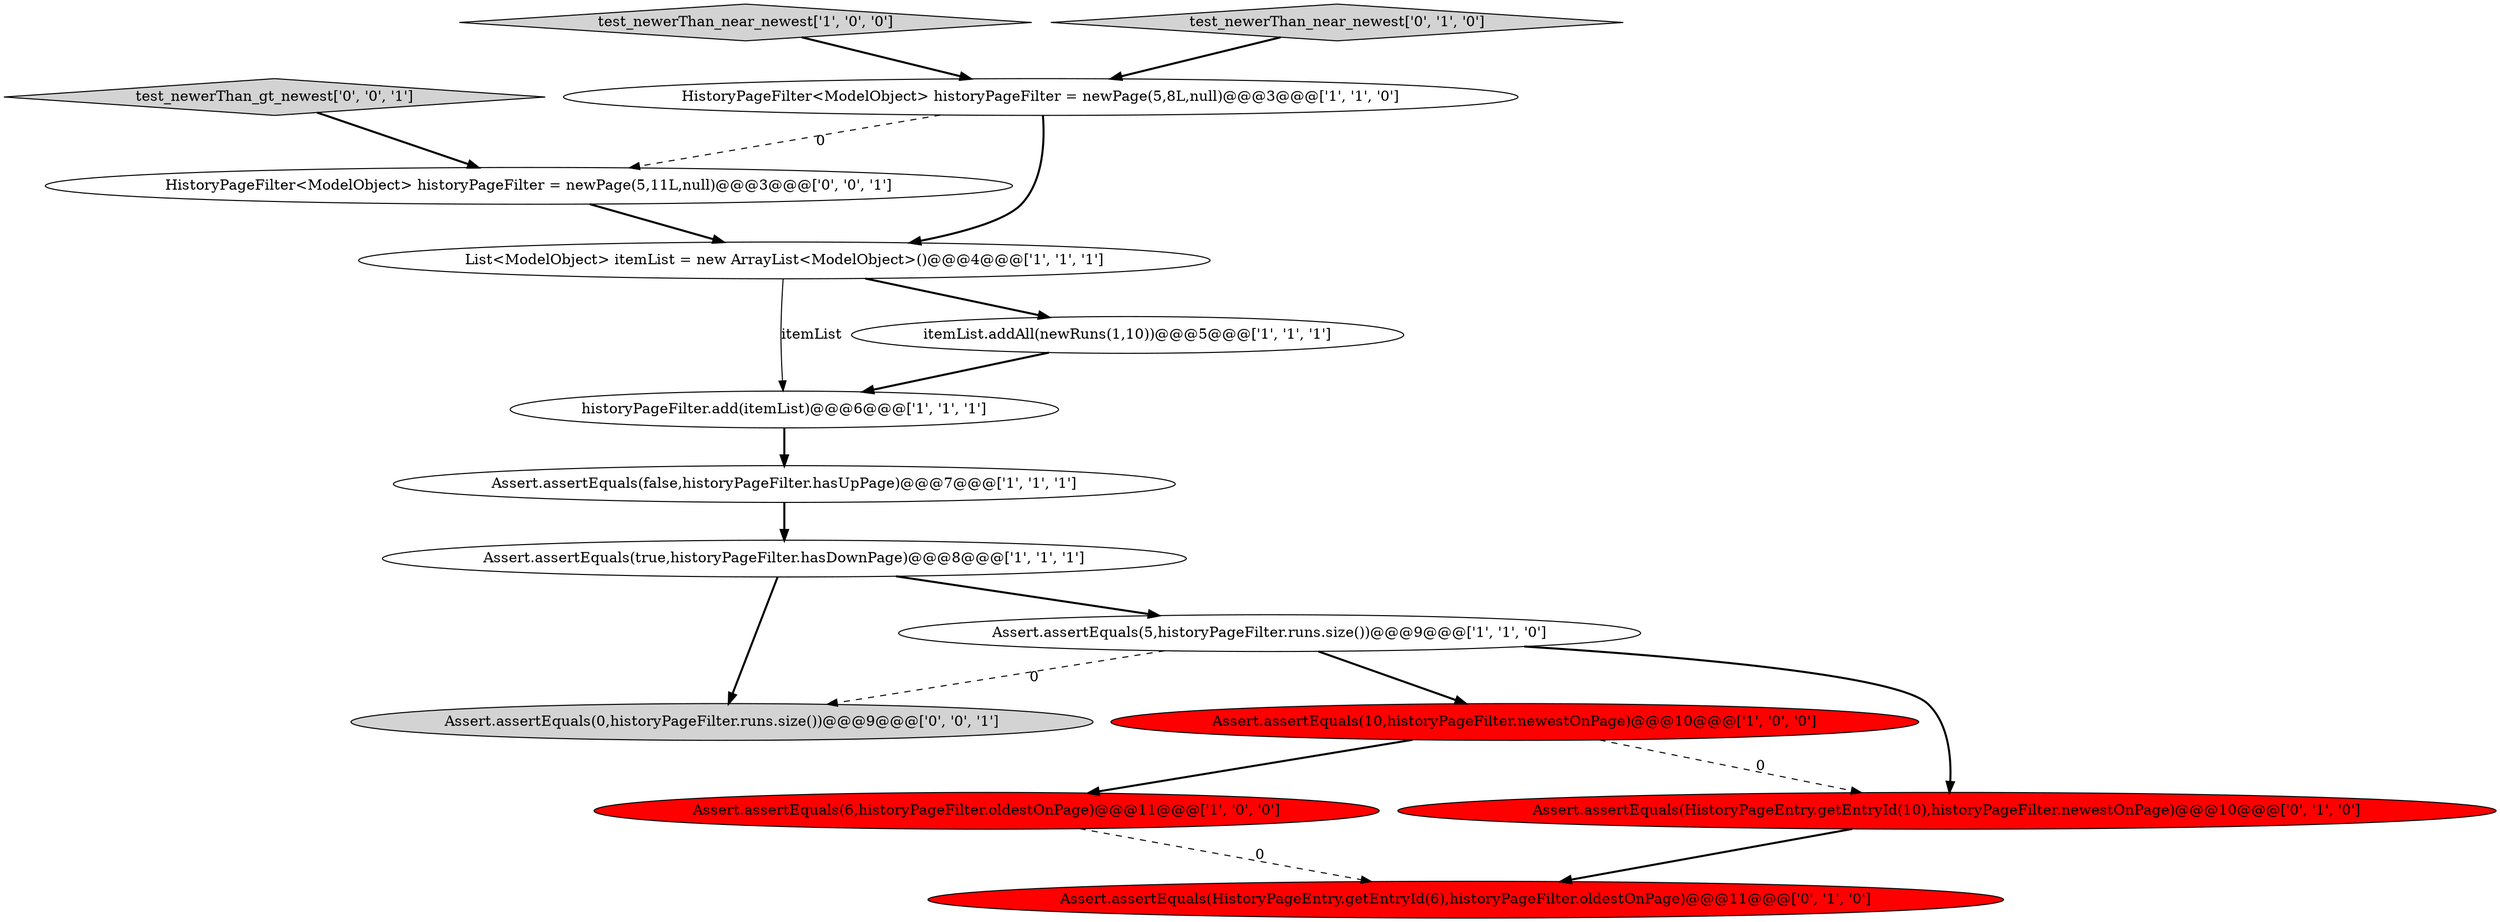 digraph {
1 [style = filled, label = "HistoryPageFilter<ModelObject> historyPageFilter = newPage(5,8L,null)@@@3@@@['1', '1', '0']", fillcolor = white, shape = ellipse image = "AAA0AAABBB1BBB"];
8 [style = filled, label = "Assert.assertEquals(6,historyPageFilter.oldestOnPage)@@@11@@@['1', '0', '0']", fillcolor = red, shape = ellipse image = "AAA1AAABBB1BBB"];
14 [style = filled, label = "test_newerThan_gt_newest['0', '0', '1']", fillcolor = lightgray, shape = diamond image = "AAA0AAABBB3BBB"];
4 [style = filled, label = "test_newerThan_near_newest['1', '0', '0']", fillcolor = lightgray, shape = diamond image = "AAA0AAABBB1BBB"];
10 [style = filled, label = "test_newerThan_near_newest['0', '1', '0']", fillcolor = lightgray, shape = diamond image = "AAA0AAABBB2BBB"];
15 [style = filled, label = "Assert.assertEquals(0,historyPageFilter.runs.size())@@@9@@@['0', '0', '1']", fillcolor = lightgray, shape = ellipse image = "AAA0AAABBB3BBB"];
2 [style = filled, label = "historyPageFilter.add(itemList)@@@6@@@['1', '1', '1']", fillcolor = white, shape = ellipse image = "AAA0AAABBB1BBB"];
13 [style = filled, label = "HistoryPageFilter<ModelObject> historyPageFilter = newPage(5,11L,null)@@@3@@@['0', '0', '1']", fillcolor = white, shape = ellipse image = "AAA0AAABBB3BBB"];
7 [style = filled, label = "Assert.assertEquals(5,historyPageFilter.runs.size())@@@9@@@['1', '1', '0']", fillcolor = white, shape = ellipse image = "AAA0AAABBB1BBB"];
3 [style = filled, label = "Assert.assertEquals(10,historyPageFilter.newestOnPage)@@@10@@@['1', '0', '0']", fillcolor = red, shape = ellipse image = "AAA1AAABBB1BBB"];
0 [style = filled, label = "Assert.assertEquals(true,historyPageFilter.hasDownPage)@@@8@@@['1', '1', '1']", fillcolor = white, shape = ellipse image = "AAA0AAABBB1BBB"];
5 [style = filled, label = "Assert.assertEquals(false,historyPageFilter.hasUpPage)@@@7@@@['1', '1', '1']", fillcolor = white, shape = ellipse image = "AAA0AAABBB1BBB"];
11 [style = filled, label = "Assert.assertEquals(HistoryPageEntry.getEntryId(6),historyPageFilter.oldestOnPage)@@@11@@@['0', '1', '0']", fillcolor = red, shape = ellipse image = "AAA1AAABBB2BBB"];
6 [style = filled, label = "itemList.addAll(newRuns(1,10))@@@5@@@['1', '1', '1']", fillcolor = white, shape = ellipse image = "AAA0AAABBB1BBB"];
12 [style = filled, label = "Assert.assertEquals(HistoryPageEntry.getEntryId(10),historyPageFilter.newestOnPage)@@@10@@@['0', '1', '0']", fillcolor = red, shape = ellipse image = "AAA1AAABBB2BBB"];
9 [style = filled, label = "List<ModelObject> itemList = new ArrayList<ModelObject>()@@@4@@@['1', '1', '1']", fillcolor = white, shape = ellipse image = "AAA0AAABBB1BBB"];
4->1 [style = bold, label=""];
13->9 [style = bold, label=""];
12->11 [style = bold, label=""];
14->13 [style = bold, label=""];
3->12 [style = dashed, label="0"];
8->11 [style = dashed, label="0"];
5->0 [style = bold, label=""];
10->1 [style = bold, label=""];
7->15 [style = dashed, label="0"];
9->2 [style = solid, label="itemList"];
7->12 [style = bold, label=""];
3->8 [style = bold, label=""];
0->15 [style = bold, label=""];
7->3 [style = bold, label=""];
1->9 [style = bold, label=""];
9->6 [style = bold, label=""];
2->5 [style = bold, label=""];
0->7 [style = bold, label=""];
6->2 [style = bold, label=""];
1->13 [style = dashed, label="0"];
}
